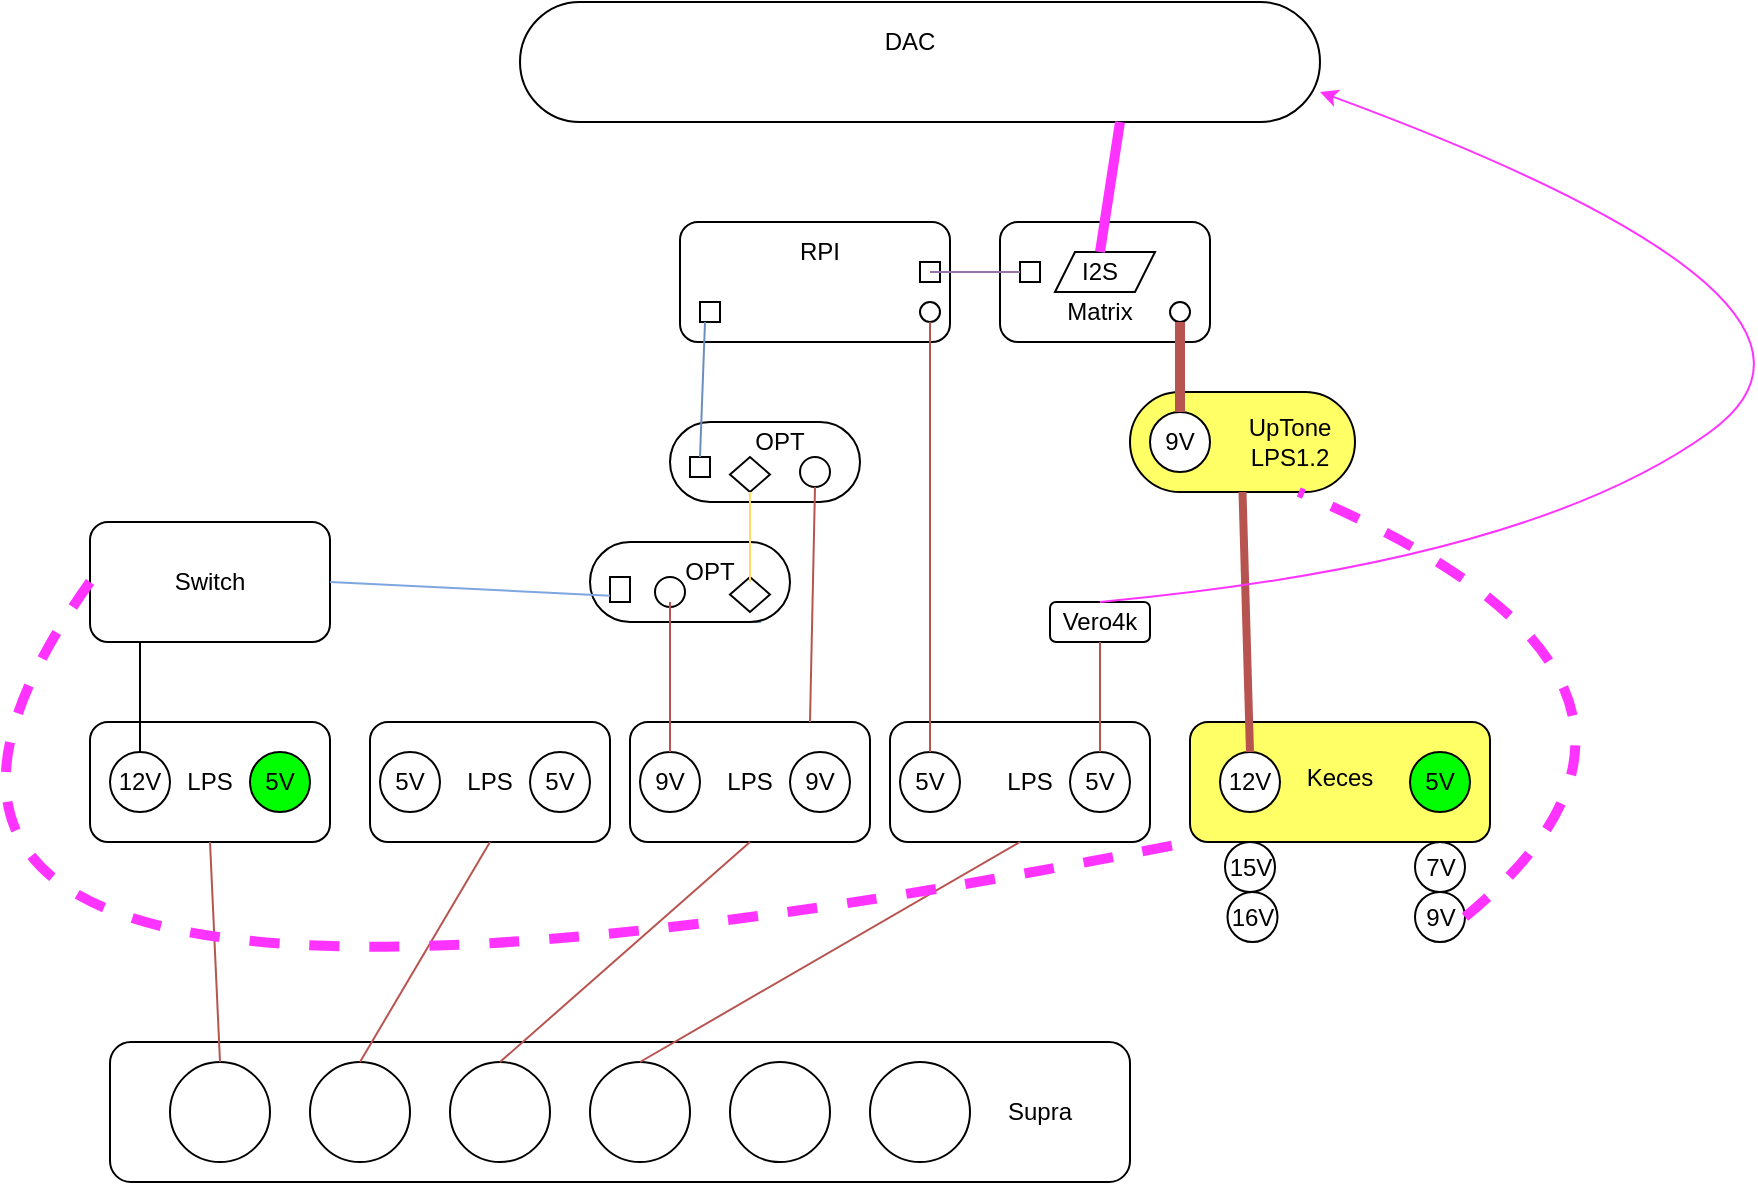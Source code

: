 <mxfile version="13.3.5" type="github"><diagram id="frB2AARtGY0DQCCk_Cin" name="Page-1"><mxGraphModel dx="1531" dy="781" grid="1" gridSize="10" guides="1" tooltips="1" connect="1" arrows="1" fold="1" page="1" pageScale="1" pageWidth="1100" pageHeight="850" math="0" shadow="0"><root><mxCell id="0"/><mxCell id="1" parent="0"/><mxCell id="M235wbPJO0eQFkBtWyqc-65" value="" style="rounded=1;whiteSpace=wrap;html=1;" vertex="1" parent="1"><mxGeometry x="645" y="280" width="105" height="60" as="geometry"/></mxCell><mxCell id="M235wbPJO0eQFkBtWyqc-98" value="7V" style="ellipse;whiteSpace=wrap;html=1;aspect=fixed;" vertex="1" parent="1"><mxGeometry x="852.5" y="590" width="25" height="25" as="geometry"/></mxCell><mxCell id="M235wbPJO0eQFkBtWyqc-96" value="15V" style="ellipse;whiteSpace=wrap;html=1;aspect=fixed;" vertex="1" parent="1"><mxGeometry x="757.5" y="590" width="25" height="25" as="geometry"/></mxCell><mxCell id="M235wbPJO0eQFkBtWyqc-1" value="" style="rounded=1;whiteSpace=wrap;html=1;" vertex="1" parent="1"><mxGeometry x="190" y="430" width="120" height="60" as="geometry"/></mxCell><mxCell id="M235wbPJO0eQFkBtWyqc-2" value="Switch" style="text;html=1;strokeColor=none;fillColor=none;align=center;verticalAlign=middle;whiteSpace=wrap;rounded=0;" vertex="1" parent="1"><mxGeometry x="230" y="450" width="40" height="20" as="geometry"/></mxCell><mxCell id="M235wbPJO0eQFkBtWyqc-3" value="" style="rounded=1;whiteSpace=wrap;html=1;" vertex="1" parent="1"><mxGeometry x="190" y="530" width="120" height="60" as="geometry"/></mxCell><mxCell id="M235wbPJO0eQFkBtWyqc-5" value="LPS" style="text;html=1;strokeColor=none;fillColor=none;align=center;verticalAlign=middle;whiteSpace=wrap;rounded=0;" vertex="1" parent="1"><mxGeometry x="230" y="550" width="40" height="20" as="geometry"/></mxCell><mxCell id="M235wbPJO0eQFkBtWyqc-6" value="12V" style="ellipse;whiteSpace=wrap;html=1;aspect=fixed;" vertex="1" parent="1"><mxGeometry x="200" y="545" width="30" height="30" as="geometry"/></mxCell><mxCell id="M235wbPJO0eQFkBtWyqc-7" value="5V" style="ellipse;whiteSpace=wrap;html=1;aspect=fixed;fillColor=#00FF00;" vertex="1" parent="1"><mxGeometry x="270" y="545" width="30" height="30" as="geometry"/></mxCell><mxCell id="M235wbPJO0eQFkBtWyqc-11" value="" style="endArrow=none;html=1;exitX=0.5;exitY=0;exitDx=0;exitDy=0;" edge="1" parent="1" source="M235wbPJO0eQFkBtWyqc-6"><mxGeometry width="50" height="50" relative="1" as="geometry"><mxPoint x="230" y="480" as="sourcePoint"/><mxPoint x="215" y="490" as="targetPoint"/></mxGeometry></mxCell><mxCell id="M235wbPJO0eQFkBtWyqc-12" value="" style="rounded=1;whiteSpace=wrap;html=1;" vertex="1" parent="1"><mxGeometry x="330" y="530" width="120" height="60" as="geometry"/></mxCell><mxCell id="M235wbPJO0eQFkBtWyqc-13" value="LPS" style="text;html=1;strokeColor=none;fillColor=none;align=center;verticalAlign=middle;whiteSpace=wrap;rounded=0;" vertex="1" parent="1"><mxGeometry x="365" y="545" width="50" height="30" as="geometry"/></mxCell><mxCell id="M235wbPJO0eQFkBtWyqc-14" value="5V" style="ellipse;whiteSpace=wrap;html=1;aspect=fixed;" vertex="1" parent="1"><mxGeometry x="335" y="545" width="30" height="30" as="geometry"/></mxCell><mxCell id="M235wbPJO0eQFkBtWyqc-15" value="5V" style="ellipse;whiteSpace=wrap;html=1;aspect=fixed;" vertex="1" parent="1"><mxGeometry x="410" y="545" width="30" height="30" as="geometry"/></mxCell><mxCell id="M235wbPJO0eQFkBtWyqc-16" value="" style="rounded=1;whiteSpace=wrap;html=1;" vertex="1" parent="1"><mxGeometry x="460" y="530" width="120" height="60" as="geometry"/></mxCell><mxCell id="M235wbPJO0eQFkBtWyqc-17" value="LPS" style="text;html=1;strokeColor=none;fillColor=none;align=center;verticalAlign=middle;whiteSpace=wrap;rounded=0;" vertex="1" parent="1"><mxGeometry x="495" y="545" width="50" height="30" as="geometry"/></mxCell><mxCell id="M235wbPJO0eQFkBtWyqc-18" value="9V" style="ellipse;whiteSpace=wrap;html=1;aspect=fixed;" vertex="1" parent="1"><mxGeometry x="465" y="545" width="30" height="30" as="geometry"/></mxCell><mxCell id="M235wbPJO0eQFkBtWyqc-19" value="9V" style="ellipse;whiteSpace=wrap;html=1;aspect=fixed;" vertex="1" parent="1"><mxGeometry x="540" y="545" width="30" height="30" as="geometry"/></mxCell><mxCell id="M235wbPJO0eQFkBtWyqc-20" value="" style="rounded=1;whiteSpace=wrap;html=1;" vertex="1" parent="1"><mxGeometry x="590" y="530" width="130" height="60" as="geometry"/></mxCell><mxCell id="M235wbPJO0eQFkBtWyqc-21" value="LPS" style="text;html=1;strokeColor=none;fillColor=none;align=center;verticalAlign=middle;whiteSpace=wrap;rounded=0;" vertex="1" parent="1"><mxGeometry x="635" y="545" width="50" height="30" as="geometry"/></mxCell><mxCell id="M235wbPJO0eQFkBtWyqc-23" value="5V" style="ellipse;whiteSpace=wrap;html=1;aspect=fixed;" vertex="1" parent="1"><mxGeometry x="595" y="545" width="30" height="30" as="geometry"/></mxCell><mxCell id="M235wbPJO0eQFkBtWyqc-24" value="5V" style="ellipse;whiteSpace=wrap;html=1;aspect=fixed;" vertex="1" parent="1"><mxGeometry x="680" y="545" width="30" height="30" as="geometry"/></mxCell><mxCell id="M235wbPJO0eQFkBtWyqc-25" value="" style="rounded=1;whiteSpace=wrap;html=1;" vertex="1" parent="1"><mxGeometry x="200" y="690" width="510" height="70" as="geometry"/></mxCell><mxCell id="M235wbPJO0eQFkBtWyqc-26" value="" style="ellipse;whiteSpace=wrap;html=1;aspect=fixed;rotation=0;direction=south;" vertex="1" parent="1"><mxGeometry x="230" y="700" width="50" height="50" as="geometry"/></mxCell><mxCell id="M235wbPJO0eQFkBtWyqc-27" value="" style="ellipse;whiteSpace=wrap;html=1;aspect=fixed;rotation=0;direction=south;" vertex="1" parent="1"><mxGeometry x="300" y="700" width="50" height="50" as="geometry"/></mxCell><mxCell id="M235wbPJO0eQFkBtWyqc-28" value="" style="ellipse;whiteSpace=wrap;html=1;aspect=fixed;rotation=0;direction=south;" vertex="1" parent="1"><mxGeometry x="370" y="700" width="50" height="50" as="geometry"/></mxCell><mxCell id="M235wbPJO0eQFkBtWyqc-29" value="" style="ellipse;whiteSpace=wrap;html=1;aspect=fixed;rotation=0;direction=south;" vertex="1" parent="1"><mxGeometry x="440" y="700" width="50" height="50" as="geometry"/></mxCell><mxCell id="M235wbPJO0eQFkBtWyqc-30" value="" style="ellipse;whiteSpace=wrap;html=1;aspect=fixed;rotation=0;direction=south;" vertex="1" parent="1"><mxGeometry x="510" y="700" width="50" height="50" as="geometry"/></mxCell><mxCell id="M235wbPJO0eQFkBtWyqc-31" value="" style="ellipse;whiteSpace=wrap;html=1;aspect=fixed;rotation=0;direction=south;" vertex="1" parent="1"><mxGeometry x="580" y="700" width="50" height="50" as="geometry"/></mxCell><mxCell id="M235wbPJO0eQFkBtWyqc-32" value="" style="endArrow=none;html=1;fillColor=#f8cecc;strokeColor=#B85450;exitX=0;exitY=0.5;exitDx=0;exitDy=0;entryX=0.5;entryY=1;entryDx=0;entryDy=0;" edge="1" parent="1" source="M235wbPJO0eQFkBtWyqc-26" target="M235wbPJO0eQFkBtWyqc-3"><mxGeometry width="50" height="50" relative="1" as="geometry"><mxPoint x="420" y="670" as="sourcePoint"/><mxPoint x="470" y="620" as="targetPoint"/></mxGeometry></mxCell><mxCell id="M235wbPJO0eQFkBtWyqc-33" value="" style="endArrow=none;html=1;fillColor=#f8cecc;strokeColor=#B85450;exitX=0;exitY=0.5;exitDx=0;exitDy=0;entryX=0.5;entryY=1;entryDx=0;entryDy=0;" edge="1" parent="1" source="M235wbPJO0eQFkBtWyqc-27" target="M235wbPJO0eQFkBtWyqc-12"><mxGeometry width="50" height="50" relative="1" as="geometry"><mxPoint x="265" y="710" as="sourcePoint"/><mxPoint x="260" y="600" as="targetPoint"/></mxGeometry></mxCell><mxCell id="M235wbPJO0eQFkBtWyqc-34" value="" style="endArrow=none;html=1;fillColor=#f8cecc;strokeColor=#B85450;exitX=0;exitY=0.5;exitDx=0;exitDy=0;entryX=0.5;entryY=1;entryDx=0;entryDy=0;" edge="1" parent="1" source="M235wbPJO0eQFkBtWyqc-28" target="M235wbPJO0eQFkBtWyqc-16"><mxGeometry width="50" height="50" relative="1" as="geometry"><mxPoint x="335" y="710" as="sourcePoint"/><mxPoint x="400" y="600" as="targetPoint"/></mxGeometry></mxCell><mxCell id="M235wbPJO0eQFkBtWyqc-35" value="" style="endArrow=none;html=1;fillColor=#f8cecc;strokeColor=#B85450;entryX=0.5;entryY=1;entryDx=0;entryDy=0;exitX=0;exitY=0.5;exitDx=0;exitDy=0;" edge="1" parent="1" source="M235wbPJO0eQFkBtWyqc-29" target="M235wbPJO0eQFkBtWyqc-20"><mxGeometry width="50" height="50" relative="1" as="geometry"><mxPoint x="410" y="710" as="sourcePoint"/><mxPoint x="530" y="600" as="targetPoint"/></mxGeometry></mxCell><mxCell id="M235wbPJO0eQFkBtWyqc-36" value="" style="rounded=1;whiteSpace=wrap;html=1;" vertex="1" parent="1"><mxGeometry x="670" y="470" width="50" height="20" as="geometry"/></mxCell><mxCell id="M235wbPJO0eQFkBtWyqc-37" value="Vero4k" style="text;html=1;strokeColor=none;fillColor=none;align=center;verticalAlign=middle;whiteSpace=wrap;rounded=0;" vertex="1" parent="1"><mxGeometry x="675" y="470" width="40" height="20" as="geometry"/></mxCell><mxCell id="M235wbPJO0eQFkBtWyqc-38" value="" style="endArrow=none;html=1;fillColor=#f8cecc;strokeColor=#B85450;exitX=0.5;exitY=0;exitDx=0;exitDy=0;entryX=0.5;entryY=1;entryDx=0;entryDy=0;" edge="1" parent="1" source="M235wbPJO0eQFkBtWyqc-24" target="M235wbPJO0eQFkBtWyqc-37"><mxGeometry width="50" height="50" relative="1" as="geometry"><mxPoint x="475" y="710" as="sourcePoint"/><mxPoint x="695" y="500" as="targetPoint"/></mxGeometry></mxCell><mxCell id="M235wbPJO0eQFkBtWyqc-87" style="edgeStyle=orthogonalEdgeStyle;rounded=0;orthogonalLoop=1;jettySize=auto;html=1;exitX=0.75;exitY=1;exitDx=0;exitDy=0;entryX=1;entryY=0.75;entryDx=0;entryDy=0;strokeColor=#7EA6E0;" edge="1" parent="1" source="M235wbPJO0eQFkBtWyqc-39" target="M235wbPJO0eQFkBtWyqc-48"><mxGeometry relative="1" as="geometry"/></mxCell><mxCell id="M235wbPJO0eQFkBtWyqc-39" value="" style="rounded=1;whiteSpace=wrap;html=1;arcSize=50;" vertex="1" parent="1"><mxGeometry x="440" y="440" width="100" height="40" as="geometry"/></mxCell><mxCell id="M235wbPJO0eQFkBtWyqc-40" value="" style="rounded=1;whiteSpace=wrap;html=1;arcSize=50;" vertex="1" parent="1"><mxGeometry x="480" y="380" width="95" height="40" as="geometry"/></mxCell><mxCell id="M235wbPJO0eQFkBtWyqc-41" value="" style="ellipse;whiteSpace=wrap;html=1;aspect=fixed;" vertex="1" parent="1"><mxGeometry x="472.5" y="457.5" width="15" height="15" as="geometry"/></mxCell><mxCell id="M235wbPJO0eQFkBtWyqc-42" value="" style="ellipse;whiteSpace=wrap;html=1;aspect=fixed;" vertex="1" parent="1"><mxGeometry x="545" y="397.5" width="15" height="15" as="geometry"/></mxCell><mxCell id="M235wbPJO0eQFkBtWyqc-43" value="" style="endArrow=none;html=1;fillColor=#f8cecc;strokeColor=#B85450;exitX=0.5;exitY=0;exitDx=0;exitDy=0;" edge="1" parent="1" source="M235wbPJO0eQFkBtWyqc-18"><mxGeometry width="50" height="50" relative="1" as="geometry"><mxPoint x="705" y="555" as="sourcePoint"/><mxPoint x="480" y="470" as="targetPoint"/></mxGeometry></mxCell><mxCell id="M235wbPJO0eQFkBtWyqc-44" value="" style="endArrow=none;html=1;fillColor=#f8cecc;strokeColor=#B85450;exitX=0.75;exitY=0;exitDx=0;exitDy=0;entryX=0.5;entryY=1;entryDx=0;entryDy=0;" edge="1" parent="1" source="M235wbPJO0eQFkBtWyqc-16" target="M235wbPJO0eQFkBtWyqc-42"><mxGeometry width="50" height="50" relative="1" as="geometry"><mxPoint x="490" y="555" as="sourcePoint"/><mxPoint x="490" y="480" as="targetPoint"/></mxGeometry></mxCell><mxCell id="M235wbPJO0eQFkBtWyqc-45" value="" style="rhombus;whiteSpace=wrap;html=1;rotation=-180;" vertex="1" parent="1"><mxGeometry x="510" y="457.5" width="20" height="17.5" as="geometry"/></mxCell><mxCell id="M235wbPJO0eQFkBtWyqc-46" value="" style="rhombus;whiteSpace=wrap;html=1;rotation=-180;" vertex="1" parent="1"><mxGeometry x="510" y="397.5" width="20" height="17.5" as="geometry"/></mxCell><mxCell id="M235wbPJO0eQFkBtWyqc-47" value="" style="endArrow=none;html=1;fillColor=#f8cecc;entryX=0.5;entryY=0;entryDx=0;entryDy=0;strokeColor=#FFD966;" edge="1" parent="1" target="M235wbPJO0eQFkBtWyqc-46"><mxGeometry width="50" height="50" relative="1" as="geometry"><mxPoint x="520" y="460" as="sourcePoint"/><mxPoint x="562.5" y="422.5" as="targetPoint"/></mxGeometry></mxCell><mxCell id="M235wbPJO0eQFkBtWyqc-48" value="OPT" style="text;html=1;strokeColor=none;fillColor=none;align=center;verticalAlign=middle;whiteSpace=wrap;rounded=0;rotation=0;" vertex="1" parent="1"><mxGeometry x="475" y="440" width="50" height="30" as="geometry"/></mxCell><mxCell id="M235wbPJO0eQFkBtWyqc-49" value="OPT" style="text;html=1;strokeColor=none;fillColor=none;align=center;verticalAlign=middle;whiteSpace=wrap;rounded=0;" vertex="1" parent="1"><mxGeometry x="510" y="375" width="50" height="30" as="geometry"/></mxCell><mxCell id="M235wbPJO0eQFkBtWyqc-51" value="" style="rounded=1;whiteSpace=wrap;html=1;" vertex="1" parent="1"><mxGeometry x="485" y="280" width="135" height="60" as="geometry"/></mxCell><mxCell id="M235wbPJO0eQFkBtWyqc-52" value="RPI" style="text;html=1;strokeColor=none;fillColor=none;align=center;verticalAlign=middle;whiteSpace=wrap;rounded=0;" vertex="1" parent="1"><mxGeometry x="535" y="285" width="40" height="20" as="geometry"/></mxCell><mxCell id="M235wbPJO0eQFkBtWyqc-53" value="" style="ellipse;whiteSpace=wrap;html=1;aspect=fixed;" vertex="1" parent="1"><mxGeometry x="605" y="320" width="10" height="10" as="geometry"/></mxCell><mxCell id="M235wbPJO0eQFkBtWyqc-54" value="" style="endArrow=none;html=1;fillColor=#f8cecc;strokeColor=#B85450;entryX=0.5;entryY=1;entryDx=0;entryDy=0;exitX=0.5;exitY=0;exitDx=0;exitDy=0;" edge="1" parent="1" source="M235wbPJO0eQFkBtWyqc-23" target="M235wbPJO0eQFkBtWyqc-53"><mxGeometry width="50" height="50" relative="1" as="geometry"><mxPoint x="650" y="470" as="sourcePoint"/><mxPoint x="605" y="160" as="targetPoint"/></mxGeometry></mxCell><mxCell id="M235wbPJO0eQFkBtWyqc-55" value="" style="rounded=0;whiteSpace=wrap;html=1;" vertex="1" parent="1"><mxGeometry x="495" y="320" width="10" height="10" as="geometry"/></mxCell><mxCell id="M235wbPJO0eQFkBtWyqc-56" value="" style="rounded=0;whiteSpace=wrap;html=1;" vertex="1" parent="1"><mxGeometry x="490" y="397.5" width="10" height="10" as="geometry"/></mxCell><mxCell id="M235wbPJO0eQFkBtWyqc-57" value="" style="endArrow=none;html=1;strokeColor=#6c8ebf;fillColor=#dae8fc;exitX=0.5;exitY=0;exitDx=0;exitDy=0;entryX=0.25;entryY=1;entryDx=0;entryDy=0;" edge="1" parent="1" source="M235wbPJO0eQFkBtWyqc-56" target="M235wbPJO0eQFkBtWyqc-55"><mxGeometry width="50" height="50" relative="1" as="geometry"><mxPoint x="420" y="450" as="sourcePoint"/><mxPoint x="450" y="250" as="targetPoint"/></mxGeometry></mxCell><mxCell id="M235wbPJO0eQFkBtWyqc-60" value="" style="rounded=0;whiteSpace=wrap;html=1;" vertex="1" parent="1"><mxGeometry x="450" y="457.5" width="10" height="12.5" as="geometry"/></mxCell><mxCell id="M235wbPJO0eQFkBtWyqc-64" value="" style="endArrow=none;html=1;strokeColor=#7EA6E0;entryX=0;entryY=0.75;entryDx=0;entryDy=0;exitX=1;exitY=0.5;exitDx=0;exitDy=0;" edge="1" parent="1" source="M235wbPJO0eQFkBtWyqc-1" target="M235wbPJO0eQFkBtWyqc-60"><mxGeometry width="50" height="50" relative="1" as="geometry"><mxPoint x="420" y="450" as="sourcePoint"/><mxPoint x="470" y="400" as="targetPoint"/></mxGeometry></mxCell><mxCell id="M235wbPJO0eQFkBtWyqc-67" value="" style="rounded=0;whiteSpace=wrap;html=1;" vertex="1" parent="1"><mxGeometry x="655" y="300" width="10" height="10" as="geometry"/></mxCell><mxCell id="M235wbPJO0eQFkBtWyqc-68" value="" style="rounded=0;whiteSpace=wrap;html=1;" vertex="1" parent="1"><mxGeometry x="605" y="300" width="10" height="10" as="geometry"/></mxCell><mxCell id="M235wbPJO0eQFkBtWyqc-69" value="" style="endArrow=none;html=1;strokeColor=#9673a6;entryX=0;entryY=0.5;entryDx=0;entryDy=0;fillColor=#e1d5e7;exitX=0.5;exitY=0.5;exitDx=0;exitDy=0;exitPerimeter=0;" edge="1" parent="1" source="M235wbPJO0eQFkBtWyqc-68" target="M235wbPJO0eQFkBtWyqc-67"><mxGeometry width="50" height="50" relative="1" as="geometry"><mxPoint x="625" y="305" as="sourcePoint"/><mxPoint x="540" y="370" as="targetPoint"/></mxGeometry></mxCell><mxCell id="M235wbPJO0eQFkBtWyqc-74" value="Supra" style="text;html=1;strokeColor=none;fillColor=none;align=center;verticalAlign=middle;whiteSpace=wrap;rounded=0;" vertex="1" parent="1"><mxGeometry x="645" y="720" width="40" height="10" as="geometry"/></mxCell><mxCell id="M235wbPJO0eQFkBtWyqc-79" value="" style="rounded=1;whiteSpace=wrap;html=1;fillColor=#FFFF66;" vertex="1" parent="1"><mxGeometry x="740" y="530" width="150" height="60" as="geometry"/></mxCell><mxCell id="M235wbPJO0eQFkBtWyqc-80" value="12V" style="ellipse;whiteSpace=wrap;html=1;aspect=fixed;" vertex="1" parent="1"><mxGeometry x="755" y="545" width="30" height="30" as="geometry"/></mxCell><mxCell id="M235wbPJO0eQFkBtWyqc-83" value="" style="rounded=1;whiteSpace=wrap;html=1;arcSize=50;fillColor=#FFFF66;" vertex="1" parent="1"><mxGeometry x="710" y="365" width="112.5" height="50" as="geometry"/></mxCell><mxCell id="M235wbPJO0eQFkBtWyqc-84" value="UpTone LPS1.2" style="text;html=1;strokeColor=none;fillColor=none;align=center;verticalAlign=middle;whiteSpace=wrap;rounded=0;" vertex="1" parent="1"><mxGeometry x="770" y="377.5" width="40" height="25" as="geometry"/></mxCell><mxCell id="M235wbPJO0eQFkBtWyqc-88" value="" style="endArrow=none;html=1;fillColor=#f8cecc;strokeColor=#B85450;exitX=0.5;exitY=0;exitDx=0;exitDy=0;entryX=0.5;entryY=1;entryDx=0;entryDy=0;strokeWidth=4;" edge="1" parent="1" source="M235wbPJO0eQFkBtWyqc-80" target="M235wbPJO0eQFkBtWyqc-83"><mxGeometry width="50" height="50" relative="1" as="geometry"><mxPoint x="705" y="555" as="sourcePoint"/><mxPoint x="740" y="500" as="targetPoint"/></mxGeometry></mxCell><mxCell id="M235wbPJO0eQFkBtWyqc-92" value="9V" style="ellipse;whiteSpace=wrap;html=1;aspect=fixed;" vertex="1" parent="1"><mxGeometry x="720" y="375" width="30" height="30" as="geometry"/></mxCell><mxCell id="M235wbPJO0eQFkBtWyqc-95" value="Keces" style="text;html=1;strokeColor=none;fillColor=none;align=center;verticalAlign=middle;whiteSpace=wrap;rounded=0;" vertex="1" parent="1"><mxGeometry x="795" y="550" width="40" height="15" as="geometry"/></mxCell><mxCell id="M235wbPJO0eQFkBtWyqc-97" value="16V" style="ellipse;whiteSpace=wrap;html=1;aspect=fixed;" vertex="1" parent="1"><mxGeometry x="758.75" y="615" width="25" height="25" as="geometry"/></mxCell><mxCell id="M235wbPJO0eQFkBtWyqc-94" value="5V" style="ellipse;whiteSpace=wrap;html=1;aspect=fixed;fillColor=#00FF00;" vertex="1" parent="1"><mxGeometry x="850" y="545" width="30" height="30" as="geometry"/></mxCell><mxCell id="M235wbPJO0eQFkBtWyqc-99" value="9V" style="ellipse;whiteSpace=wrap;html=1;aspect=fixed;" vertex="1" parent="1"><mxGeometry x="852.5" y="615" width="25" height="25" as="geometry"/></mxCell><mxCell id="M235wbPJO0eQFkBtWyqc-100" value="" style="shape=parallelogram;perimeter=parallelogramPerimeter;whiteSpace=wrap;html=1;" vertex="1" parent="1"><mxGeometry x="672.5" y="295" width="50" height="20" as="geometry"/></mxCell><mxCell id="M235wbPJO0eQFkBtWyqc-101" value="I2S" style="text;html=1;strokeColor=none;fillColor=none;align=center;verticalAlign=middle;whiteSpace=wrap;rounded=0;" vertex="1" parent="1"><mxGeometry x="670" y="295" width="50" height="20" as="geometry"/></mxCell><mxCell id="M235wbPJO0eQFkBtWyqc-66" value="Matrix" style="text;html=1;strokeColor=none;fillColor=none;align=center;verticalAlign=middle;whiteSpace=wrap;rounded=0;" vertex="1" parent="1"><mxGeometry x="675" y="310" width="40" height="30" as="geometry"/></mxCell><mxCell id="M235wbPJO0eQFkBtWyqc-78" value="" style="ellipse;whiteSpace=wrap;html=1;aspect=fixed;" vertex="1" parent="1"><mxGeometry x="730" y="320" width="10" height="10" as="geometry"/></mxCell><mxCell id="M235wbPJO0eQFkBtWyqc-105" value="" style="endArrow=none;html=1;fillColor=#f8cecc;strokeColor=#B85450;exitX=0.5;exitY=0;exitDx=0;exitDy=0;strokeWidth=5;" edge="1" parent="1" source="M235wbPJO0eQFkBtWyqc-92" target="M235wbPJO0eQFkBtWyqc-78"><mxGeometry width="50" height="50" relative="1" as="geometry"><mxPoint x="735" y="375" as="sourcePoint"/><mxPoint x="735" y="300" as="targetPoint"/></mxGeometry></mxCell><mxCell id="M235wbPJO0eQFkBtWyqc-112" value="" style="rounded=1;whiteSpace=wrap;html=1;arcSize=50;" vertex="1" parent="1"><mxGeometry x="405" y="170" width="400" height="60" as="geometry"/></mxCell><mxCell id="M235wbPJO0eQFkBtWyqc-113" value="DAC" style="text;html=1;strokeColor=none;fillColor=none;align=center;verticalAlign=middle;whiteSpace=wrap;rounded=0;" vertex="1" parent="1"><mxGeometry x="580" y="180" width="40" height="20" as="geometry"/></mxCell><mxCell id="M235wbPJO0eQFkBtWyqc-114" value="" style="endArrow=none;html=1;entryX=0.75;entryY=1;entryDx=0;entryDy=0;exitX=0.5;exitY=0;exitDx=0;exitDy=0;strokeColor=#FF33FF;strokeWidth=5;" edge="1" parent="1" source="M235wbPJO0eQFkBtWyqc-101" target="M235wbPJO0eQFkBtWyqc-112"><mxGeometry width="50" height="50" relative="1" as="geometry"><mxPoint x="600" y="430" as="sourcePoint"/><mxPoint x="650" y="380" as="targetPoint"/></mxGeometry></mxCell><mxCell id="M235wbPJO0eQFkBtWyqc-116" value="" style="endArrow=classic;html=1;strokeColor=#FF33FF;exitX=0.5;exitY=0;exitDx=0;exitDy=0;curved=1;entryX=1;entryY=0.75;entryDx=0;entryDy=0;" edge="1" parent="1" source="M235wbPJO0eQFkBtWyqc-37" target="M235wbPJO0eQFkBtWyqc-112"><mxGeometry width="50" height="50" relative="1" as="geometry"><mxPoint x="600" y="430" as="sourcePoint"/><mxPoint x="640" y="240" as="targetPoint"/><Array as="points"><mxPoint x="910" y="450"/><mxPoint x="1090" y="320"/></Array></mxGeometry></mxCell><mxCell id="M235wbPJO0eQFkBtWyqc-117" value="" style="endArrow=none;dashed=1;html=1;strokeColor=#FF33FF;strokeWidth=5;exitX=0;exitY=0.5;exitDx=0;exitDy=0;entryX=0;entryY=1;entryDx=0;entryDy=0;curved=1;" edge="1" parent="1" source="M235wbPJO0eQFkBtWyqc-1" target="M235wbPJO0eQFkBtWyqc-79"><mxGeometry width="50" height="50" relative="1" as="geometry"><mxPoint x="310" y="470" as="sourcePoint"/><mxPoint x="360" y="420" as="targetPoint"/><Array as="points"><mxPoint x="-10" y="740"/></Array></mxGeometry></mxCell><mxCell id="M235wbPJO0eQFkBtWyqc-119" value="" style="endArrow=none;dashed=1;html=1;strokeColor=#FF33FF;strokeWidth=5;entryX=0.75;entryY=1;entryDx=0;entryDy=0;exitX=1;exitY=0.5;exitDx=0;exitDy=0;curved=1;" edge="1" parent="1" source="M235wbPJO0eQFkBtWyqc-99" target="M235wbPJO0eQFkBtWyqc-83"><mxGeometry width="50" height="50" relative="1" as="geometry"><mxPoint x="430" y="600" as="sourcePoint"/><mxPoint x="480" y="550" as="targetPoint"/><Array as="points"><mxPoint x="1020" y="510"/></Array></mxGeometry></mxCell></root></mxGraphModel></diagram></mxfile>